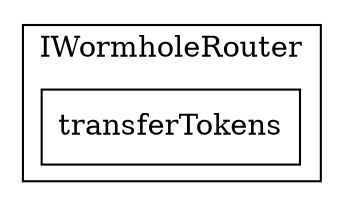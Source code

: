 strict digraph {
rankdir="LR"
node [shape=box]
subgraph cluster_17_IWormholeRouter {
label = "IWormholeRouter"
"17_transferTokens" [label="transferTokens"]
}subgraph cluster_solidity {
label = "[Solidity]"
}
}